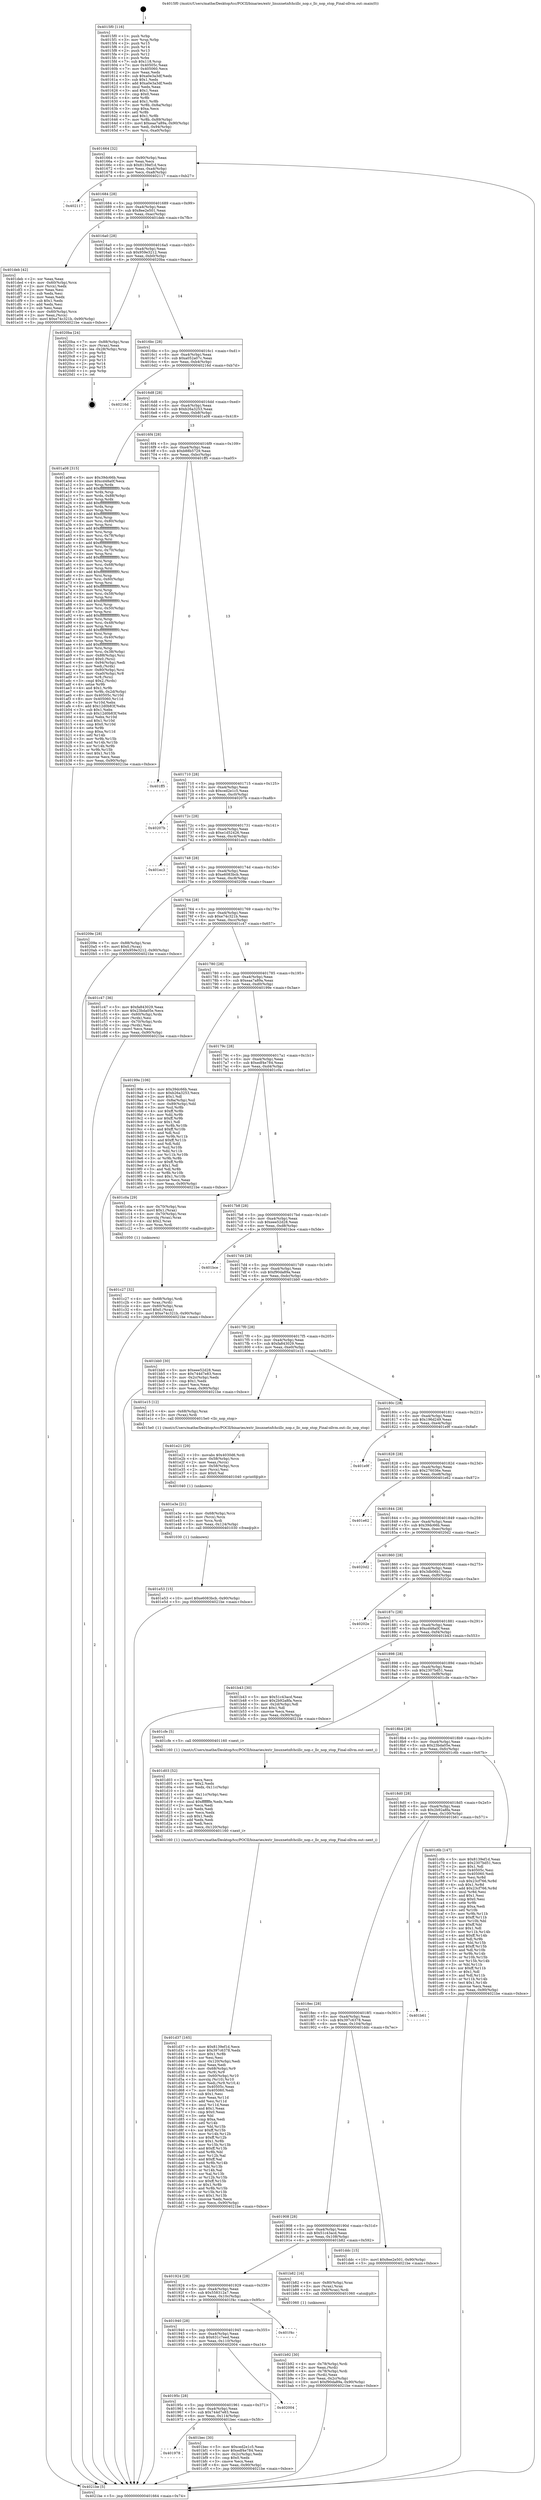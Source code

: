 digraph "0x4015f0" {
  label = "0x4015f0 (/mnt/c/Users/mathe/Desktop/tcc/POCII/binaries/extr_linuxnetnfchcillc_nop.c_llc_nop_stop_Final-ollvm.out::main(0))"
  labelloc = "t"
  node[shape=record]

  Entry [label="",width=0.3,height=0.3,shape=circle,fillcolor=black,style=filled]
  "0x401664" [label="{
     0x401664 [32]\l
     | [instrs]\l
     &nbsp;&nbsp;0x401664 \<+6\>: mov -0x90(%rbp),%eax\l
     &nbsp;&nbsp;0x40166a \<+2\>: mov %eax,%ecx\l
     &nbsp;&nbsp;0x40166c \<+6\>: sub $0x8139ef1d,%ecx\l
     &nbsp;&nbsp;0x401672 \<+6\>: mov %eax,-0xa4(%rbp)\l
     &nbsp;&nbsp;0x401678 \<+6\>: mov %ecx,-0xa8(%rbp)\l
     &nbsp;&nbsp;0x40167e \<+6\>: je 0000000000402117 \<main+0xb27\>\l
  }"]
  "0x402117" [label="{
     0x402117\l
  }", style=dashed]
  "0x401684" [label="{
     0x401684 [28]\l
     | [instrs]\l
     &nbsp;&nbsp;0x401684 \<+5\>: jmp 0000000000401689 \<main+0x99\>\l
     &nbsp;&nbsp;0x401689 \<+6\>: mov -0xa4(%rbp),%eax\l
     &nbsp;&nbsp;0x40168f \<+5\>: sub $0x8ee2e501,%eax\l
     &nbsp;&nbsp;0x401694 \<+6\>: mov %eax,-0xac(%rbp)\l
     &nbsp;&nbsp;0x40169a \<+6\>: je 0000000000401deb \<main+0x7fb\>\l
  }"]
  Exit [label="",width=0.3,height=0.3,shape=circle,fillcolor=black,style=filled,peripheries=2]
  "0x401deb" [label="{
     0x401deb [42]\l
     | [instrs]\l
     &nbsp;&nbsp;0x401deb \<+2\>: xor %eax,%eax\l
     &nbsp;&nbsp;0x401ded \<+4\>: mov -0x60(%rbp),%rcx\l
     &nbsp;&nbsp;0x401df1 \<+2\>: mov (%rcx),%edx\l
     &nbsp;&nbsp;0x401df3 \<+2\>: mov %eax,%esi\l
     &nbsp;&nbsp;0x401df5 \<+2\>: sub %edx,%esi\l
     &nbsp;&nbsp;0x401df7 \<+2\>: mov %eax,%edx\l
     &nbsp;&nbsp;0x401df9 \<+3\>: sub $0x1,%edx\l
     &nbsp;&nbsp;0x401dfc \<+2\>: add %edx,%esi\l
     &nbsp;&nbsp;0x401dfe \<+2\>: sub %esi,%eax\l
     &nbsp;&nbsp;0x401e00 \<+4\>: mov -0x60(%rbp),%rcx\l
     &nbsp;&nbsp;0x401e04 \<+2\>: mov %eax,(%rcx)\l
     &nbsp;&nbsp;0x401e06 \<+10\>: movl $0xe74c321b,-0x90(%rbp)\l
     &nbsp;&nbsp;0x401e10 \<+5\>: jmp 00000000004021be \<main+0xbce\>\l
  }"]
  "0x4016a0" [label="{
     0x4016a0 [28]\l
     | [instrs]\l
     &nbsp;&nbsp;0x4016a0 \<+5\>: jmp 00000000004016a5 \<main+0xb5\>\l
     &nbsp;&nbsp;0x4016a5 \<+6\>: mov -0xa4(%rbp),%eax\l
     &nbsp;&nbsp;0x4016ab \<+5\>: sub $0x959e3212,%eax\l
     &nbsp;&nbsp;0x4016b0 \<+6\>: mov %eax,-0xb0(%rbp)\l
     &nbsp;&nbsp;0x4016b6 \<+6\>: je 00000000004020ba \<main+0xaca\>\l
  }"]
  "0x401e53" [label="{
     0x401e53 [15]\l
     | [instrs]\l
     &nbsp;&nbsp;0x401e53 \<+10\>: movl $0xe6083bcb,-0x90(%rbp)\l
     &nbsp;&nbsp;0x401e5d \<+5\>: jmp 00000000004021be \<main+0xbce\>\l
  }"]
  "0x4020ba" [label="{
     0x4020ba [24]\l
     | [instrs]\l
     &nbsp;&nbsp;0x4020ba \<+7\>: mov -0x88(%rbp),%rax\l
     &nbsp;&nbsp;0x4020c1 \<+2\>: mov (%rax),%eax\l
     &nbsp;&nbsp;0x4020c3 \<+4\>: lea -0x28(%rbp),%rsp\l
     &nbsp;&nbsp;0x4020c7 \<+1\>: pop %rbx\l
     &nbsp;&nbsp;0x4020c8 \<+2\>: pop %r12\l
     &nbsp;&nbsp;0x4020ca \<+2\>: pop %r13\l
     &nbsp;&nbsp;0x4020cc \<+2\>: pop %r14\l
     &nbsp;&nbsp;0x4020ce \<+2\>: pop %r15\l
     &nbsp;&nbsp;0x4020d0 \<+1\>: pop %rbp\l
     &nbsp;&nbsp;0x4020d1 \<+1\>: ret\l
  }"]
  "0x4016bc" [label="{
     0x4016bc [28]\l
     | [instrs]\l
     &nbsp;&nbsp;0x4016bc \<+5\>: jmp 00000000004016c1 \<main+0xd1\>\l
     &nbsp;&nbsp;0x4016c1 \<+6\>: mov -0xa4(%rbp),%eax\l
     &nbsp;&nbsp;0x4016c7 \<+5\>: sub $0xa052a07c,%eax\l
     &nbsp;&nbsp;0x4016cc \<+6\>: mov %eax,-0xb4(%rbp)\l
     &nbsp;&nbsp;0x4016d2 \<+6\>: je 000000000040216d \<main+0xb7d\>\l
  }"]
  "0x401e3e" [label="{
     0x401e3e [21]\l
     | [instrs]\l
     &nbsp;&nbsp;0x401e3e \<+4\>: mov -0x68(%rbp),%rcx\l
     &nbsp;&nbsp;0x401e42 \<+3\>: mov (%rcx),%rcx\l
     &nbsp;&nbsp;0x401e45 \<+3\>: mov %rcx,%rdi\l
     &nbsp;&nbsp;0x401e48 \<+6\>: mov %eax,-0x124(%rbp)\l
     &nbsp;&nbsp;0x401e4e \<+5\>: call 0000000000401030 \<free@plt\>\l
     | [calls]\l
     &nbsp;&nbsp;0x401030 \{1\} (unknown)\l
  }"]
  "0x40216d" [label="{
     0x40216d\l
  }", style=dashed]
  "0x4016d8" [label="{
     0x4016d8 [28]\l
     | [instrs]\l
     &nbsp;&nbsp;0x4016d8 \<+5\>: jmp 00000000004016dd \<main+0xed\>\l
     &nbsp;&nbsp;0x4016dd \<+6\>: mov -0xa4(%rbp),%eax\l
     &nbsp;&nbsp;0x4016e3 \<+5\>: sub $0xb26a3253,%eax\l
     &nbsp;&nbsp;0x4016e8 \<+6\>: mov %eax,-0xb8(%rbp)\l
     &nbsp;&nbsp;0x4016ee \<+6\>: je 0000000000401a08 \<main+0x418\>\l
  }"]
  "0x401e21" [label="{
     0x401e21 [29]\l
     | [instrs]\l
     &nbsp;&nbsp;0x401e21 \<+10\>: movabs $0x4030d6,%rdi\l
     &nbsp;&nbsp;0x401e2b \<+4\>: mov -0x58(%rbp),%rcx\l
     &nbsp;&nbsp;0x401e2f \<+2\>: mov %eax,(%rcx)\l
     &nbsp;&nbsp;0x401e31 \<+4\>: mov -0x58(%rbp),%rcx\l
     &nbsp;&nbsp;0x401e35 \<+2\>: mov (%rcx),%esi\l
     &nbsp;&nbsp;0x401e37 \<+2\>: mov $0x0,%al\l
     &nbsp;&nbsp;0x401e39 \<+5\>: call 0000000000401040 \<printf@plt\>\l
     | [calls]\l
     &nbsp;&nbsp;0x401040 \{1\} (unknown)\l
  }"]
  "0x401a08" [label="{
     0x401a08 [315]\l
     | [instrs]\l
     &nbsp;&nbsp;0x401a08 \<+5\>: mov $0x39dc66b,%eax\l
     &nbsp;&nbsp;0x401a0d \<+5\>: mov $0xcd48a0f,%ecx\l
     &nbsp;&nbsp;0x401a12 \<+3\>: mov %rsp,%rdx\l
     &nbsp;&nbsp;0x401a15 \<+4\>: add $0xfffffffffffffff0,%rdx\l
     &nbsp;&nbsp;0x401a19 \<+3\>: mov %rdx,%rsp\l
     &nbsp;&nbsp;0x401a1c \<+7\>: mov %rdx,-0x88(%rbp)\l
     &nbsp;&nbsp;0x401a23 \<+3\>: mov %rsp,%rdx\l
     &nbsp;&nbsp;0x401a26 \<+4\>: add $0xfffffffffffffff0,%rdx\l
     &nbsp;&nbsp;0x401a2a \<+3\>: mov %rdx,%rsp\l
     &nbsp;&nbsp;0x401a2d \<+3\>: mov %rsp,%rsi\l
     &nbsp;&nbsp;0x401a30 \<+4\>: add $0xfffffffffffffff0,%rsi\l
     &nbsp;&nbsp;0x401a34 \<+3\>: mov %rsi,%rsp\l
     &nbsp;&nbsp;0x401a37 \<+4\>: mov %rsi,-0x80(%rbp)\l
     &nbsp;&nbsp;0x401a3b \<+3\>: mov %rsp,%rsi\l
     &nbsp;&nbsp;0x401a3e \<+4\>: add $0xfffffffffffffff0,%rsi\l
     &nbsp;&nbsp;0x401a42 \<+3\>: mov %rsi,%rsp\l
     &nbsp;&nbsp;0x401a45 \<+4\>: mov %rsi,-0x78(%rbp)\l
     &nbsp;&nbsp;0x401a49 \<+3\>: mov %rsp,%rsi\l
     &nbsp;&nbsp;0x401a4c \<+4\>: add $0xfffffffffffffff0,%rsi\l
     &nbsp;&nbsp;0x401a50 \<+3\>: mov %rsi,%rsp\l
     &nbsp;&nbsp;0x401a53 \<+4\>: mov %rsi,-0x70(%rbp)\l
     &nbsp;&nbsp;0x401a57 \<+3\>: mov %rsp,%rsi\l
     &nbsp;&nbsp;0x401a5a \<+4\>: add $0xfffffffffffffff0,%rsi\l
     &nbsp;&nbsp;0x401a5e \<+3\>: mov %rsi,%rsp\l
     &nbsp;&nbsp;0x401a61 \<+4\>: mov %rsi,-0x68(%rbp)\l
     &nbsp;&nbsp;0x401a65 \<+3\>: mov %rsp,%rsi\l
     &nbsp;&nbsp;0x401a68 \<+4\>: add $0xfffffffffffffff0,%rsi\l
     &nbsp;&nbsp;0x401a6c \<+3\>: mov %rsi,%rsp\l
     &nbsp;&nbsp;0x401a6f \<+4\>: mov %rsi,-0x60(%rbp)\l
     &nbsp;&nbsp;0x401a73 \<+3\>: mov %rsp,%rsi\l
     &nbsp;&nbsp;0x401a76 \<+4\>: add $0xfffffffffffffff0,%rsi\l
     &nbsp;&nbsp;0x401a7a \<+3\>: mov %rsi,%rsp\l
     &nbsp;&nbsp;0x401a7d \<+4\>: mov %rsi,-0x58(%rbp)\l
     &nbsp;&nbsp;0x401a81 \<+3\>: mov %rsp,%rsi\l
     &nbsp;&nbsp;0x401a84 \<+4\>: add $0xfffffffffffffff0,%rsi\l
     &nbsp;&nbsp;0x401a88 \<+3\>: mov %rsi,%rsp\l
     &nbsp;&nbsp;0x401a8b \<+4\>: mov %rsi,-0x50(%rbp)\l
     &nbsp;&nbsp;0x401a8f \<+3\>: mov %rsp,%rsi\l
     &nbsp;&nbsp;0x401a92 \<+4\>: add $0xfffffffffffffff0,%rsi\l
     &nbsp;&nbsp;0x401a96 \<+3\>: mov %rsi,%rsp\l
     &nbsp;&nbsp;0x401a99 \<+4\>: mov %rsi,-0x48(%rbp)\l
     &nbsp;&nbsp;0x401a9d \<+3\>: mov %rsp,%rsi\l
     &nbsp;&nbsp;0x401aa0 \<+4\>: add $0xfffffffffffffff0,%rsi\l
     &nbsp;&nbsp;0x401aa4 \<+3\>: mov %rsi,%rsp\l
     &nbsp;&nbsp;0x401aa7 \<+4\>: mov %rsi,-0x40(%rbp)\l
     &nbsp;&nbsp;0x401aab \<+3\>: mov %rsp,%rsi\l
     &nbsp;&nbsp;0x401aae \<+4\>: add $0xfffffffffffffff0,%rsi\l
     &nbsp;&nbsp;0x401ab2 \<+3\>: mov %rsi,%rsp\l
     &nbsp;&nbsp;0x401ab5 \<+4\>: mov %rsi,-0x38(%rbp)\l
     &nbsp;&nbsp;0x401ab9 \<+7\>: mov -0x88(%rbp),%rsi\l
     &nbsp;&nbsp;0x401ac0 \<+6\>: movl $0x0,(%rsi)\l
     &nbsp;&nbsp;0x401ac6 \<+6\>: mov -0x94(%rbp),%edi\l
     &nbsp;&nbsp;0x401acc \<+2\>: mov %edi,(%rdx)\l
     &nbsp;&nbsp;0x401ace \<+4\>: mov -0x80(%rbp),%rsi\l
     &nbsp;&nbsp;0x401ad2 \<+7\>: mov -0xa0(%rbp),%r8\l
     &nbsp;&nbsp;0x401ad9 \<+3\>: mov %r8,(%rsi)\l
     &nbsp;&nbsp;0x401adc \<+3\>: cmpl $0x2,(%rdx)\l
     &nbsp;&nbsp;0x401adf \<+4\>: setne %r9b\l
     &nbsp;&nbsp;0x401ae3 \<+4\>: and $0x1,%r9b\l
     &nbsp;&nbsp;0x401ae7 \<+4\>: mov %r9b,-0x2d(%rbp)\l
     &nbsp;&nbsp;0x401aeb \<+8\>: mov 0x40505c,%r10d\l
     &nbsp;&nbsp;0x401af3 \<+8\>: mov 0x405060,%r11d\l
     &nbsp;&nbsp;0x401afb \<+3\>: mov %r10d,%ebx\l
     &nbsp;&nbsp;0x401afe \<+6\>: add $0x12d0b83f,%ebx\l
     &nbsp;&nbsp;0x401b04 \<+3\>: sub $0x1,%ebx\l
     &nbsp;&nbsp;0x401b07 \<+6\>: sub $0x12d0b83f,%ebx\l
     &nbsp;&nbsp;0x401b0d \<+4\>: imul %ebx,%r10d\l
     &nbsp;&nbsp;0x401b11 \<+4\>: and $0x1,%r10d\l
     &nbsp;&nbsp;0x401b15 \<+4\>: cmp $0x0,%r10d\l
     &nbsp;&nbsp;0x401b19 \<+4\>: sete %r9b\l
     &nbsp;&nbsp;0x401b1d \<+4\>: cmp $0xa,%r11d\l
     &nbsp;&nbsp;0x401b21 \<+4\>: setl %r14b\l
     &nbsp;&nbsp;0x401b25 \<+3\>: mov %r9b,%r15b\l
     &nbsp;&nbsp;0x401b28 \<+3\>: and %r14b,%r15b\l
     &nbsp;&nbsp;0x401b2b \<+3\>: xor %r14b,%r9b\l
     &nbsp;&nbsp;0x401b2e \<+3\>: or %r9b,%r15b\l
     &nbsp;&nbsp;0x401b31 \<+4\>: test $0x1,%r15b\l
     &nbsp;&nbsp;0x401b35 \<+3\>: cmovne %ecx,%eax\l
     &nbsp;&nbsp;0x401b38 \<+6\>: mov %eax,-0x90(%rbp)\l
     &nbsp;&nbsp;0x401b3e \<+5\>: jmp 00000000004021be \<main+0xbce\>\l
  }"]
  "0x4016f4" [label="{
     0x4016f4 [28]\l
     | [instrs]\l
     &nbsp;&nbsp;0x4016f4 \<+5\>: jmp 00000000004016f9 \<main+0x109\>\l
     &nbsp;&nbsp;0x4016f9 \<+6\>: mov -0xa4(%rbp),%eax\l
     &nbsp;&nbsp;0x4016ff \<+5\>: sub $0xb88b5729,%eax\l
     &nbsp;&nbsp;0x401704 \<+6\>: mov %eax,-0xbc(%rbp)\l
     &nbsp;&nbsp;0x40170a \<+6\>: je 0000000000401ff5 \<main+0xa05\>\l
  }"]
  "0x401d37" [label="{
     0x401d37 [165]\l
     | [instrs]\l
     &nbsp;&nbsp;0x401d37 \<+5\>: mov $0x8139ef1d,%ecx\l
     &nbsp;&nbsp;0x401d3c \<+5\>: mov $0x397c6378,%edx\l
     &nbsp;&nbsp;0x401d41 \<+3\>: mov $0x1,%r8b\l
     &nbsp;&nbsp;0x401d44 \<+2\>: xor %esi,%esi\l
     &nbsp;&nbsp;0x401d46 \<+6\>: mov -0x120(%rbp),%edi\l
     &nbsp;&nbsp;0x401d4c \<+3\>: imul %eax,%edi\l
     &nbsp;&nbsp;0x401d4f \<+4\>: mov -0x68(%rbp),%r9\l
     &nbsp;&nbsp;0x401d53 \<+3\>: mov (%r9),%r9\l
     &nbsp;&nbsp;0x401d56 \<+4\>: mov -0x60(%rbp),%r10\l
     &nbsp;&nbsp;0x401d5a \<+3\>: movslq (%r10),%r10\l
     &nbsp;&nbsp;0x401d5d \<+4\>: mov %edi,(%r9,%r10,4)\l
     &nbsp;&nbsp;0x401d61 \<+7\>: mov 0x40505c,%eax\l
     &nbsp;&nbsp;0x401d68 \<+7\>: mov 0x405060,%edi\l
     &nbsp;&nbsp;0x401d6f \<+3\>: sub $0x1,%esi\l
     &nbsp;&nbsp;0x401d72 \<+3\>: mov %eax,%r11d\l
     &nbsp;&nbsp;0x401d75 \<+3\>: add %esi,%r11d\l
     &nbsp;&nbsp;0x401d78 \<+4\>: imul %r11d,%eax\l
     &nbsp;&nbsp;0x401d7c \<+3\>: and $0x1,%eax\l
     &nbsp;&nbsp;0x401d7f \<+3\>: cmp $0x0,%eax\l
     &nbsp;&nbsp;0x401d82 \<+3\>: sete %bl\l
     &nbsp;&nbsp;0x401d85 \<+3\>: cmp $0xa,%edi\l
     &nbsp;&nbsp;0x401d88 \<+4\>: setl %r14b\l
     &nbsp;&nbsp;0x401d8c \<+3\>: mov %bl,%r15b\l
     &nbsp;&nbsp;0x401d8f \<+4\>: xor $0xff,%r15b\l
     &nbsp;&nbsp;0x401d93 \<+3\>: mov %r14b,%r12b\l
     &nbsp;&nbsp;0x401d96 \<+4\>: xor $0xff,%r12b\l
     &nbsp;&nbsp;0x401d9a \<+4\>: xor $0x1,%r8b\l
     &nbsp;&nbsp;0x401d9e \<+3\>: mov %r15b,%r13b\l
     &nbsp;&nbsp;0x401da1 \<+4\>: and $0xff,%r13b\l
     &nbsp;&nbsp;0x401da5 \<+3\>: and %r8b,%bl\l
     &nbsp;&nbsp;0x401da8 \<+3\>: mov %r12b,%al\l
     &nbsp;&nbsp;0x401dab \<+2\>: and $0xff,%al\l
     &nbsp;&nbsp;0x401dad \<+3\>: and %r8b,%r14b\l
     &nbsp;&nbsp;0x401db0 \<+3\>: or %bl,%r13b\l
     &nbsp;&nbsp;0x401db3 \<+3\>: or %r14b,%al\l
     &nbsp;&nbsp;0x401db6 \<+3\>: xor %al,%r13b\l
     &nbsp;&nbsp;0x401db9 \<+3\>: or %r12b,%r15b\l
     &nbsp;&nbsp;0x401dbc \<+4\>: xor $0xff,%r15b\l
     &nbsp;&nbsp;0x401dc0 \<+4\>: or $0x1,%r8b\l
     &nbsp;&nbsp;0x401dc4 \<+3\>: and %r8b,%r15b\l
     &nbsp;&nbsp;0x401dc7 \<+3\>: or %r15b,%r13b\l
     &nbsp;&nbsp;0x401dca \<+4\>: test $0x1,%r13b\l
     &nbsp;&nbsp;0x401dce \<+3\>: cmovne %edx,%ecx\l
     &nbsp;&nbsp;0x401dd1 \<+6\>: mov %ecx,-0x90(%rbp)\l
     &nbsp;&nbsp;0x401dd7 \<+5\>: jmp 00000000004021be \<main+0xbce\>\l
  }"]
  "0x401ff5" [label="{
     0x401ff5\l
  }", style=dashed]
  "0x401710" [label="{
     0x401710 [28]\l
     | [instrs]\l
     &nbsp;&nbsp;0x401710 \<+5\>: jmp 0000000000401715 \<main+0x125\>\l
     &nbsp;&nbsp;0x401715 \<+6\>: mov -0xa4(%rbp),%eax\l
     &nbsp;&nbsp;0x40171b \<+5\>: sub $0xced2e1c5,%eax\l
     &nbsp;&nbsp;0x401720 \<+6\>: mov %eax,-0xc0(%rbp)\l
     &nbsp;&nbsp;0x401726 \<+6\>: je 000000000040207b \<main+0xa8b\>\l
  }"]
  "0x401d03" [label="{
     0x401d03 [52]\l
     | [instrs]\l
     &nbsp;&nbsp;0x401d03 \<+2\>: xor %ecx,%ecx\l
     &nbsp;&nbsp;0x401d05 \<+5\>: mov $0x2,%edx\l
     &nbsp;&nbsp;0x401d0a \<+6\>: mov %edx,-0x11c(%rbp)\l
     &nbsp;&nbsp;0x401d10 \<+1\>: cltd\l
     &nbsp;&nbsp;0x401d11 \<+6\>: mov -0x11c(%rbp),%esi\l
     &nbsp;&nbsp;0x401d17 \<+2\>: idiv %esi\l
     &nbsp;&nbsp;0x401d19 \<+6\>: imul $0xfffffffe,%edx,%edx\l
     &nbsp;&nbsp;0x401d1f \<+2\>: mov %ecx,%edi\l
     &nbsp;&nbsp;0x401d21 \<+2\>: sub %edx,%edi\l
     &nbsp;&nbsp;0x401d23 \<+2\>: mov %ecx,%edx\l
     &nbsp;&nbsp;0x401d25 \<+3\>: sub $0x1,%edx\l
     &nbsp;&nbsp;0x401d28 \<+2\>: add %edx,%edi\l
     &nbsp;&nbsp;0x401d2a \<+2\>: sub %edi,%ecx\l
     &nbsp;&nbsp;0x401d2c \<+6\>: mov %ecx,-0x120(%rbp)\l
     &nbsp;&nbsp;0x401d32 \<+5\>: call 0000000000401160 \<next_i\>\l
     | [calls]\l
     &nbsp;&nbsp;0x401160 \{1\} (/mnt/c/Users/mathe/Desktop/tcc/POCII/binaries/extr_linuxnetnfchcillc_nop.c_llc_nop_stop_Final-ollvm.out::next_i)\l
  }"]
  "0x40207b" [label="{
     0x40207b\l
  }", style=dashed]
  "0x40172c" [label="{
     0x40172c [28]\l
     | [instrs]\l
     &nbsp;&nbsp;0x40172c \<+5\>: jmp 0000000000401731 \<main+0x141\>\l
     &nbsp;&nbsp;0x401731 \<+6\>: mov -0xa4(%rbp),%eax\l
     &nbsp;&nbsp;0x401737 \<+5\>: sub $0xe1d52426,%eax\l
     &nbsp;&nbsp;0x40173c \<+6\>: mov %eax,-0xc4(%rbp)\l
     &nbsp;&nbsp;0x401742 \<+6\>: je 0000000000401ec3 \<main+0x8d3\>\l
  }"]
  "0x401c27" [label="{
     0x401c27 [32]\l
     | [instrs]\l
     &nbsp;&nbsp;0x401c27 \<+4\>: mov -0x68(%rbp),%rdi\l
     &nbsp;&nbsp;0x401c2b \<+3\>: mov %rax,(%rdi)\l
     &nbsp;&nbsp;0x401c2e \<+4\>: mov -0x60(%rbp),%rax\l
     &nbsp;&nbsp;0x401c32 \<+6\>: movl $0x0,(%rax)\l
     &nbsp;&nbsp;0x401c38 \<+10\>: movl $0xe74c321b,-0x90(%rbp)\l
     &nbsp;&nbsp;0x401c42 \<+5\>: jmp 00000000004021be \<main+0xbce\>\l
  }"]
  "0x401ec3" [label="{
     0x401ec3\l
  }", style=dashed]
  "0x401748" [label="{
     0x401748 [28]\l
     | [instrs]\l
     &nbsp;&nbsp;0x401748 \<+5\>: jmp 000000000040174d \<main+0x15d\>\l
     &nbsp;&nbsp;0x40174d \<+6\>: mov -0xa4(%rbp),%eax\l
     &nbsp;&nbsp;0x401753 \<+5\>: sub $0xe6083bcb,%eax\l
     &nbsp;&nbsp;0x401758 \<+6\>: mov %eax,-0xc8(%rbp)\l
     &nbsp;&nbsp;0x40175e \<+6\>: je 000000000040209e \<main+0xaae\>\l
  }"]
  "0x401978" [label="{
     0x401978\l
  }", style=dashed]
  "0x40209e" [label="{
     0x40209e [28]\l
     | [instrs]\l
     &nbsp;&nbsp;0x40209e \<+7\>: mov -0x88(%rbp),%rax\l
     &nbsp;&nbsp;0x4020a5 \<+6\>: movl $0x0,(%rax)\l
     &nbsp;&nbsp;0x4020ab \<+10\>: movl $0x959e3212,-0x90(%rbp)\l
     &nbsp;&nbsp;0x4020b5 \<+5\>: jmp 00000000004021be \<main+0xbce\>\l
  }"]
  "0x401764" [label="{
     0x401764 [28]\l
     | [instrs]\l
     &nbsp;&nbsp;0x401764 \<+5\>: jmp 0000000000401769 \<main+0x179\>\l
     &nbsp;&nbsp;0x401769 \<+6\>: mov -0xa4(%rbp),%eax\l
     &nbsp;&nbsp;0x40176f \<+5\>: sub $0xe74c321b,%eax\l
     &nbsp;&nbsp;0x401774 \<+6\>: mov %eax,-0xcc(%rbp)\l
     &nbsp;&nbsp;0x40177a \<+6\>: je 0000000000401c47 \<main+0x657\>\l
  }"]
  "0x401bec" [label="{
     0x401bec [30]\l
     | [instrs]\l
     &nbsp;&nbsp;0x401bec \<+5\>: mov $0xced2e1c5,%eax\l
     &nbsp;&nbsp;0x401bf1 \<+5\>: mov $0xedf4e784,%ecx\l
     &nbsp;&nbsp;0x401bf6 \<+3\>: mov -0x2c(%rbp),%edx\l
     &nbsp;&nbsp;0x401bf9 \<+3\>: cmp $0x0,%edx\l
     &nbsp;&nbsp;0x401bfc \<+3\>: cmove %ecx,%eax\l
     &nbsp;&nbsp;0x401bff \<+6\>: mov %eax,-0x90(%rbp)\l
     &nbsp;&nbsp;0x401c05 \<+5\>: jmp 00000000004021be \<main+0xbce\>\l
  }"]
  "0x401c47" [label="{
     0x401c47 [36]\l
     | [instrs]\l
     &nbsp;&nbsp;0x401c47 \<+5\>: mov $0xfa843029,%eax\l
     &nbsp;&nbsp;0x401c4c \<+5\>: mov $0x23bda05e,%ecx\l
     &nbsp;&nbsp;0x401c51 \<+4\>: mov -0x60(%rbp),%rdx\l
     &nbsp;&nbsp;0x401c55 \<+2\>: mov (%rdx),%esi\l
     &nbsp;&nbsp;0x401c57 \<+4\>: mov -0x70(%rbp),%rdx\l
     &nbsp;&nbsp;0x401c5b \<+2\>: cmp (%rdx),%esi\l
     &nbsp;&nbsp;0x401c5d \<+3\>: cmovl %ecx,%eax\l
     &nbsp;&nbsp;0x401c60 \<+6\>: mov %eax,-0x90(%rbp)\l
     &nbsp;&nbsp;0x401c66 \<+5\>: jmp 00000000004021be \<main+0xbce\>\l
  }"]
  "0x401780" [label="{
     0x401780 [28]\l
     | [instrs]\l
     &nbsp;&nbsp;0x401780 \<+5\>: jmp 0000000000401785 \<main+0x195\>\l
     &nbsp;&nbsp;0x401785 \<+6\>: mov -0xa4(%rbp),%eax\l
     &nbsp;&nbsp;0x40178b \<+5\>: sub $0xeaa7a89a,%eax\l
     &nbsp;&nbsp;0x401790 \<+6\>: mov %eax,-0xd0(%rbp)\l
     &nbsp;&nbsp;0x401796 \<+6\>: je 000000000040199e \<main+0x3ae\>\l
  }"]
  "0x40195c" [label="{
     0x40195c [28]\l
     | [instrs]\l
     &nbsp;&nbsp;0x40195c \<+5\>: jmp 0000000000401961 \<main+0x371\>\l
     &nbsp;&nbsp;0x401961 \<+6\>: mov -0xa4(%rbp),%eax\l
     &nbsp;&nbsp;0x401967 \<+5\>: sub $0x744d7e83,%eax\l
     &nbsp;&nbsp;0x40196c \<+6\>: mov %eax,-0x114(%rbp)\l
     &nbsp;&nbsp;0x401972 \<+6\>: je 0000000000401bec \<main+0x5fc\>\l
  }"]
  "0x40199e" [label="{
     0x40199e [106]\l
     | [instrs]\l
     &nbsp;&nbsp;0x40199e \<+5\>: mov $0x39dc66b,%eax\l
     &nbsp;&nbsp;0x4019a3 \<+5\>: mov $0xb26a3253,%ecx\l
     &nbsp;&nbsp;0x4019a8 \<+2\>: mov $0x1,%dl\l
     &nbsp;&nbsp;0x4019aa \<+7\>: mov -0x8a(%rbp),%sil\l
     &nbsp;&nbsp;0x4019b1 \<+7\>: mov -0x89(%rbp),%dil\l
     &nbsp;&nbsp;0x4019b8 \<+3\>: mov %sil,%r8b\l
     &nbsp;&nbsp;0x4019bb \<+4\>: xor $0xff,%r8b\l
     &nbsp;&nbsp;0x4019bf \<+3\>: mov %dil,%r9b\l
     &nbsp;&nbsp;0x4019c2 \<+4\>: xor $0xff,%r9b\l
     &nbsp;&nbsp;0x4019c6 \<+3\>: xor $0x1,%dl\l
     &nbsp;&nbsp;0x4019c9 \<+3\>: mov %r8b,%r10b\l
     &nbsp;&nbsp;0x4019cc \<+4\>: and $0xff,%r10b\l
     &nbsp;&nbsp;0x4019d0 \<+3\>: and %dl,%sil\l
     &nbsp;&nbsp;0x4019d3 \<+3\>: mov %r9b,%r11b\l
     &nbsp;&nbsp;0x4019d6 \<+4\>: and $0xff,%r11b\l
     &nbsp;&nbsp;0x4019da \<+3\>: and %dl,%dil\l
     &nbsp;&nbsp;0x4019dd \<+3\>: or %sil,%r10b\l
     &nbsp;&nbsp;0x4019e0 \<+3\>: or %dil,%r11b\l
     &nbsp;&nbsp;0x4019e3 \<+3\>: xor %r11b,%r10b\l
     &nbsp;&nbsp;0x4019e6 \<+3\>: or %r9b,%r8b\l
     &nbsp;&nbsp;0x4019e9 \<+4\>: xor $0xff,%r8b\l
     &nbsp;&nbsp;0x4019ed \<+3\>: or $0x1,%dl\l
     &nbsp;&nbsp;0x4019f0 \<+3\>: and %dl,%r8b\l
     &nbsp;&nbsp;0x4019f3 \<+3\>: or %r8b,%r10b\l
     &nbsp;&nbsp;0x4019f6 \<+4\>: test $0x1,%r10b\l
     &nbsp;&nbsp;0x4019fa \<+3\>: cmovne %ecx,%eax\l
     &nbsp;&nbsp;0x4019fd \<+6\>: mov %eax,-0x90(%rbp)\l
     &nbsp;&nbsp;0x401a03 \<+5\>: jmp 00000000004021be \<main+0xbce\>\l
  }"]
  "0x40179c" [label="{
     0x40179c [28]\l
     | [instrs]\l
     &nbsp;&nbsp;0x40179c \<+5\>: jmp 00000000004017a1 \<main+0x1b1\>\l
     &nbsp;&nbsp;0x4017a1 \<+6\>: mov -0xa4(%rbp),%eax\l
     &nbsp;&nbsp;0x4017a7 \<+5\>: sub $0xedf4e784,%eax\l
     &nbsp;&nbsp;0x4017ac \<+6\>: mov %eax,-0xd4(%rbp)\l
     &nbsp;&nbsp;0x4017b2 \<+6\>: je 0000000000401c0a \<main+0x61a\>\l
  }"]
  "0x4021be" [label="{
     0x4021be [5]\l
     | [instrs]\l
     &nbsp;&nbsp;0x4021be \<+5\>: jmp 0000000000401664 \<main+0x74\>\l
  }"]
  "0x4015f0" [label="{
     0x4015f0 [116]\l
     | [instrs]\l
     &nbsp;&nbsp;0x4015f0 \<+1\>: push %rbp\l
     &nbsp;&nbsp;0x4015f1 \<+3\>: mov %rsp,%rbp\l
     &nbsp;&nbsp;0x4015f4 \<+2\>: push %r15\l
     &nbsp;&nbsp;0x4015f6 \<+2\>: push %r14\l
     &nbsp;&nbsp;0x4015f8 \<+2\>: push %r13\l
     &nbsp;&nbsp;0x4015fa \<+2\>: push %r12\l
     &nbsp;&nbsp;0x4015fc \<+1\>: push %rbx\l
     &nbsp;&nbsp;0x4015fd \<+7\>: sub $0x118,%rsp\l
     &nbsp;&nbsp;0x401604 \<+7\>: mov 0x40505c,%eax\l
     &nbsp;&nbsp;0x40160b \<+7\>: mov 0x405060,%ecx\l
     &nbsp;&nbsp;0x401612 \<+2\>: mov %eax,%edx\l
     &nbsp;&nbsp;0x401614 \<+6\>: sub $0xa0e3a3df,%edx\l
     &nbsp;&nbsp;0x40161a \<+3\>: sub $0x1,%edx\l
     &nbsp;&nbsp;0x40161d \<+6\>: add $0xa0e3a3df,%edx\l
     &nbsp;&nbsp;0x401623 \<+3\>: imul %edx,%eax\l
     &nbsp;&nbsp;0x401626 \<+3\>: and $0x1,%eax\l
     &nbsp;&nbsp;0x401629 \<+3\>: cmp $0x0,%eax\l
     &nbsp;&nbsp;0x40162c \<+4\>: sete %r8b\l
     &nbsp;&nbsp;0x401630 \<+4\>: and $0x1,%r8b\l
     &nbsp;&nbsp;0x401634 \<+7\>: mov %r8b,-0x8a(%rbp)\l
     &nbsp;&nbsp;0x40163b \<+3\>: cmp $0xa,%ecx\l
     &nbsp;&nbsp;0x40163e \<+4\>: setl %r8b\l
     &nbsp;&nbsp;0x401642 \<+4\>: and $0x1,%r8b\l
     &nbsp;&nbsp;0x401646 \<+7\>: mov %r8b,-0x89(%rbp)\l
     &nbsp;&nbsp;0x40164d \<+10\>: movl $0xeaa7a89a,-0x90(%rbp)\l
     &nbsp;&nbsp;0x401657 \<+6\>: mov %edi,-0x94(%rbp)\l
     &nbsp;&nbsp;0x40165d \<+7\>: mov %rsi,-0xa0(%rbp)\l
  }"]
  "0x402004" [label="{
     0x402004\l
  }", style=dashed]
  "0x401940" [label="{
     0x401940 [28]\l
     | [instrs]\l
     &nbsp;&nbsp;0x401940 \<+5\>: jmp 0000000000401945 \<main+0x355\>\l
     &nbsp;&nbsp;0x401945 \<+6\>: mov -0xa4(%rbp),%eax\l
     &nbsp;&nbsp;0x40194b \<+5\>: sub $0x631c7eed,%eax\l
     &nbsp;&nbsp;0x401950 \<+6\>: mov %eax,-0x110(%rbp)\l
     &nbsp;&nbsp;0x401956 \<+6\>: je 0000000000402004 \<main+0xa14\>\l
  }"]
  "0x401c0a" [label="{
     0x401c0a [29]\l
     | [instrs]\l
     &nbsp;&nbsp;0x401c0a \<+4\>: mov -0x70(%rbp),%rax\l
     &nbsp;&nbsp;0x401c0e \<+6\>: movl $0x1,(%rax)\l
     &nbsp;&nbsp;0x401c14 \<+4\>: mov -0x70(%rbp),%rax\l
     &nbsp;&nbsp;0x401c18 \<+3\>: movslq (%rax),%rax\l
     &nbsp;&nbsp;0x401c1b \<+4\>: shl $0x2,%rax\l
     &nbsp;&nbsp;0x401c1f \<+3\>: mov %rax,%rdi\l
     &nbsp;&nbsp;0x401c22 \<+5\>: call 0000000000401050 \<malloc@plt\>\l
     | [calls]\l
     &nbsp;&nbsp;0x401050 \{1\} (unknown)\l
  }"]
  "0x4017b8" [label="{
     0x4017b8 [28]\l
     | [instrs]\l
     &nbsp;&nbsp;0x4017b8 \<+5\>: jmp 00000000004017bd \<main+0x1cd\>\l
     &nbsp;&nbsp;0x4017bd \<+6\>: mov -0xa4(%rbp),%eax\l
     &nbsp;&nbsp;0x4017c3 \<+5\>: sub $0xeee52d28,%eax\l
     &nbsp;&nbsp;0x4017c8 \<+6\>: mov %eax,-0xd8(%rbp)\l
     &nbsp;&nbsp;0x4017ce \<+6\>: je 0000000000401bce \<main+0x5de\>\l
  }"]
  "0x401f4c" [label="{
     0x401f4c\l
  }", style=dashed]
  "0x401bce" [label="{
     0x401bce\l
  }", style=dashed]
  "0x4017d4" [label="{
     0x4017d4 [28]\l
     | [instrs]\l
     &nbsp;&nbsp;0x4017d4 \<+5\>: jmp 00000000004017d9 \<main+0x1e9\>\l
     &nbsp;&nbsp;0x4017d9 \<+6\>: mov -0xa4(%rbp),%eax\l
     &nbsp;&nbsp;0x4017df \<+5\>: sub $0xf90da89a,%eax\l
     &nbsp;&nbsp;0x4017e4 \<+6\>: mov %eax,-0xdc(%rbp)\l
     &nbsp;&nbsp;0x4017ea \<+6\>: je 0000000000401bb0 \<main+0x5c0\>\l
  }"]
  "0x401b92" [label="{
     0x401b92 [30]\l
     | [instrs]\l
     &nbsp;&nbsp;0x401b92 \<+4\>: mov -0x78(%rbp),%rdi\l
     &nbsp;&nbsp;0x401b96 \<+2\>: mov %eax,(%rdi)\l
     &nbsp;&nbsp;0x401b98 \<+4\>: mov -0x78(%rbp),%rdi\l
     &nbsp;&nbsp;0x401b9c \<+2\>: mov (%rdi),%eax\l
     &nbsp;&nbsp;0x401b9e \<+3\>: mov %eax,-0x2c(%rbp)\l
     &nbsp;&nbsp;0x401ba1 \<+10\>: movl $0xf90da89a,-0x90(%rbp)\l
     &nbsp;&nbsp;0x401bab \<+5\>: jmp 00000000004021be \<main+0xbce\>\l
  }"]
  "0x401bb0" [label="{
     0x401bb0 [30]\l
     | [instrs]\l
     &nbsp;&nbsp;0x401bb0 \<+5\>: mov $0xeee52d28,%eax\l
     &nbsp;&nbsp;0x401bb5 \<+5\>: mov $0x744d7e83,%ecx\l
     &nbsp;&nbsp;0x401bba \<+3\>: mov -0x2c(%rbp),%edx\l
     &nbsp;&nbsp;0x401bbd \<+3\>: cmp $0x1,%edx\l
     &nbsp;&nbsp;0x401bc0 \<+3\>: cmovl %ecx,%eax\l
     &nbsp;&nbsp;0x401bc3 \<+6\>: mov %eax,-0x90(%rbp)\l
     &nbsp;&nbsp;0x401bc9 \<+5\>: jmp 00000000004021be \<main+0xbce\>\l
  }"]
  "0x4017f0" [label="{
     0x4017f0 [28]\l
     | [instrs]\l
     &nbsp;&nbsp;0x4017f0 \<+5\>: jmp 00000000004017f5 \<main+0x205\>\l
     &nbsp;&nbsp;0x4017f5 \<+6\>: mov -0xa4(%rbp),%eax\l
     &nbsp;&nbsp;0x4017fb \<+5\>: sub $0xfa843029,%eax\l
     &nbsp;&nbsp;0x401800 \<+6\>: mov %eax,-0xe0(%rbp)\l
     &nbsp;&nbsp;0x401806 \<+6\>: je 0000000000401e15 \<main+0x825\>\l
  }"]
  "0x401924" [label="{
     0x401924 [28]\l
     | [instrs]\l
     &nbsp;&nbsp;0x401924 \<+5\>: jmp 0000000000401929 \<main+0x339\>\l
     &nbsp;&nbsp;0x401929 \<+6\>: mov -0xa4(%rbp),%eax\l
     &nbsp;&nbsp;0x40192f \<+5\>: sub $0x558312a7,%eax\l
     &nbsp;&nbsp;0x401934 \<+6\>: mov %eax,-0x10c(%rbp)\l
     &nbsp;&nbsp;0x40193a \<+6\>: je 0000000000401f4c \<main+0x95c\>\l
  }"]
  "0x401e15" [label="{
     0x401e15 [12]\l
     | [instrs]\l
     &nbsp;&nbsp;0x401e15 \<+4\>: mov -0x68(%rbp),%rax\l
     &nbsp;&nbsp;0x401e19 \<+3\>: mov (%rax),%rdi\l
     &nbsp;&nbsp;0x401e1c \<+5\>: call 00000000004015e0 \<llc_nop_stop\>\l
     | [calls]\l
     &nbsp;&nbsp;0x4015e0 \{1\} (/mnt/c/Users/mathe/Desktop/tcc/POCII/binaries/extr_linuxnetnfchcillc_nop.c_llc_nop_stop_Final-ollvm.out::llc_nop_stop)\l
  }"]
  "0x40180c" [label="{
     0x40180c [28]\l
     | [instrs]\l
     &nbsp;&nbsp;0x40180c \<+5\>: jmp 0000000000401811 \<main+0x221\>\l
     &nbsp;&nbsp;0x401811 \<+6\>: mov -0xa4(%rbp),%eax\l
     &nbsp;&nbsp;0x401817 \<+5\>: sub $0x196d249,%eax\l
     &nbsp;&nbsp;0x40181c \<+6\>: mov %eax,-0xe4(%rbp)\l
     &nbsp;&nbsp;0x401822 \<+6\>: je 0000000000401e9f \<main+0x8af\>\l
  }"]
  "0x401b82" [label="{
     0x401b82 [16]\l
     | [instrs]\l
     &nbsp;&nbsp;0x401b82 \<+4\>: mov -0x80(%rbp),%rax\l
     &nbsp;&nbsp;0x401b86 \<+3\>: mov (%rax),%rax\l
     &nbsp;&nbsp;0x401b89 \<+4\>: mov 0x8(%rax),%rdi\l
     &nbsp;&nbsp;0x401b8d \<+5\>: call 0000000000401060 \<atoi@plt\>\l
     | [calls]\l
     &nbsp;&nbsp;0x401060 \{1\} (unknown)\l
  }"]
  "0x401e9f" [label="{
     0x401e9f\l
  }", style=dashed]
  "0x401828" [label="{
     0x401828 [28]\l
     | [instrs]\l
     &nbsp;&nbsp;0x401828 \<+5\>: jmp 000000000040182d \<main+0x23d\>\l
     &nbsp;&nbsp;0x40182d \<+6\>: mov -0xa4(%rbp),%eax\l
     &nbsp;&nbsp;0x401833 \<+5\>: sub $0x276036e,%eax\l
     &nbsp;&nbsp;0x401838 \<+6\>: mov %eax,-0xe8(%rbp)\l
     &nbsp;&nbsp;0x40183e \<+6\>: je 0000000000401e62 \<main+0x872\>\l
  }"]
  "0x401908" [label="{
     0x401908 [28]\l
     | [instrs]\l
     &nbsp;&nbsp;0x401908 \<+5\>: jmp 000000000040190d \<main+0x31d\>\l
     &nbsp;&nbsp;0x40190d \<+6\>: mov -0xa4(%rbp),%eax\l
     &nbsp;&nbsp;0x401913 \<+5\>: sub $0x51c43acd,%eax\l
     &nbsp;&nbsp;0x401918 \<+6\>: mov %eax,-0x108(%rbp)\l
     &nbsp;&nbsp;0x40191e \<+6\>: je 0000000000401b82 \<main+0x592\>\l
  }"]
  "0x401e62" [label="{
     0x401e62\l
  }", style=dashed]
  "0x401844" [label="{
     0x401844 [28]\l
     | [instrs]\l
     &nbsp;&nbsp;0x401844 \<+5\>: jmp 0000000000401849 \<main+0x259\>\l
     &nbsp;&nbsp;0x401849 \<+6\>: mov -0xa4(%rbp),%eax\l
     &nbsp;&nbsp;0x40184f \<+5\>: sub $0x39dc66b,%eax\l
     &nbsp;&nbsp;0x401854 \<+6\>: mov %eax,-0xec(%rbp)\l
     &nbsp;&nbsp;0x40185a \<+6\>: je 00000000004020d2 \<main+0xae2\>\l
  }"]
  "0x401ddc" [label="{
     0x401ddc [15]\l
     | [instrs]\l
     &nbsp;&nbsp;0x401ddc \<+10\>: movl $0x8ee2e501,-0x90(%rbp)\l
     &nbsp;&nbsp;0x401de6 \<+5\>: jmp 00000000004021be \<main+0xbce\>\l
  }"]
  "0x4020d2" [label="{
     0x4020d2\l
  }", style=dashed]
  "0x401860" [label="{
     0x401860 [28]\l
     | [instrs]\l
     &nbsp;&nbsp;0x401860 \<+5\>: jmp 0000000000401865 \<main+0x275\>\l
     &nbsp;&nbsp;0x401865 \<+6\>: mov -0xa4(%rbp),%eax\l
     &nbsp;&nbsp;0x40186b \<+5\>: sub $0x3db06b1,%eax\l
     &nbsp;&nbsp;0x401870 \<+6\>: mov %eax,-0xf0(%rbp)\l
     &nbsp;&nbsp;0x401876 \<+6\>: je 000000000040202e \<main+0xa3e\>\l
  }"]
  "0x4018ec" [label="{
     0x4018ec [28]\l
     | [instrs]\l
     &nbsp;&nbsp;0x4018ec \<+5\>: jmp 00000000004018f1 \<main+0x301\>\l
     &nbsp;&nbsp;0x4018f1 \<+6\>: mov -0xa4(%rbp),%eax\l
     &nbsp;&nbsp;0x4018f7 \<+5\>: sub $0x397c6378,%eax\l
     &nbsp;&nbsp;0x4018fc \<+6\>: mov %eax,-0x104(%rbp)\l
     &nbsp;&nbsp;0x401902 \<+6\>: je 0000000000401ddc \<main+0x7ec\>\l
  }"]
  "0x40202e" [label="{
     0x40202e\l
  }", style=dashed]
  "0x40187c" [label="{
     0x40187c [28]\l
     | [instrs]\l
     &nbsp;&nbsp;0x40187c \<+5\>: jmp 0000000000401881 \<main+0x291\>\l
     &nbsp;&nbsp;0x401881 \<+6\>: mov -0xa4(%rbp),%eax\l
     &nbsp;&nbsp;0x401887 \<+5\>: sub $0xcd48a0f,%eax\l
     &nbsp;&nbsp;0x40188c \<+6\>: mov %eax,-0xf4(%rbp)\l
     &nbsp;&nbsp;0x401892 \<+6\>: je 0000000000401b43 \<main+0x553\>\l
  }"]
  "0x401b61" [label="{
     0x401b61\l
  }", style=dashed]
  "0x401b43" [label="{
     0x401b43 [30]\l
     | [instrs]\l
     &nbsp;&nbsp;0x401b43 \<+5\>: mov $0x51c43acd,%eax\l
     &nbsp;&nbsp;0x401b48 \<+5\>: mov $0x2b92a8fa,%ecx\l
     &nbsp;&nbsp;0x401b4d \<+3\>: mov -0x2d(%rbp),%dl\l
     &nbsp;&nbsp;0x401b50 \<+3\>: test $0x1,%dl\l
     &nbsp;&nbsp;0x401b53 \<+3\>: cmovne %ecx,%eax\l
     &nbsp;&nbsp;0x401b56 \<+6\>: mov %eax,-0x90(%rbp)\l
     &nbsp;&nbsp;0x401b5c \<+5\>: jmp 00000000004021be \<main+0xbce\>\l
  }"]
  "0x401898" [label="{
     0x401898 [28]\l
     | [instrs]\l
     &nbsp;&nbsp;0x401898 \<+5\>: jmp 000000000040189d \<main+0x2ad\>\l
     &nbsp;&nbsp;0x40189d \<+6\>: mov -0xa4(%rbp),%eax\l
     &nbsp;&nbsp;0x4018a3 \<+5\>: sub $0x2307bd51,%eax\l
     &nbsp;&nbsp;0x4018a8 \<+6\>: mov %eax,-0xf8(%rbp)\l
     &nbsp;&nbsp;0x4018ae \<+6\>: je 0000000000401cfe \<main+0x70e\>\l
  }"]
  "0x4018d0" [label="{
     0x4018d0 [28]\l
     | [instrs]\l
     &nbsp;&nbsp;0x4018d0 \<+5\>: jmp 00000000004018d5 \<main+0x2e5\>\l
     &nbsp;&nbsp;0x4018d5 \<+6\>: mov -0xa4(%rbp),%eax\l
     &nbsp;&nbsp;0x4018db \<+5\>: sub $0x2b92a8fa,%eax\l
     &nbsp;&nbsp;0x4018e0 \<+6\>: mov %eax,-0x100(%rbp)\l
     &nbsp;&nbsp;0x4018e6 \<+6\>: je 0000000000401b61 \<main+0x571\>\l
  }"]
  "0x401cfe" [label="{
     0x401cfe [5]\l
     | [instrs]\l
     &nbsp;&nbsp;0x401cfe \<+5\>: call 0000000000401160 \<next_i\>\l
     | [calls]\l
     &nbsp;&nbsp;0x401160 \{1\} (/mnt/c/Users/mathe/Desktop/tcc/POCII/binaries/extr_linuxnetnfchcillc_nop.c_llc_nop_stop_Final-ollvm.out::next_i)\l
  }"]
  "0x4018b4" [label="{
     0x4018b4 [28]\l
     | [instrs]\l
     &nbsp;&nbsp;0x4018b4 \<+5\>: jmp 00000000004018b9 \<main+0x2c9\>\l
     &nbsp;&nbsp;0x4018b9 \<+6\>: mov -0xa4(%rbp),%eax\l
     &nbsp;&nbsp;0x4018bf \<+5\>: sub $0x23bda05e,%eax\l
     &nbsp;&nbsp;0x4018c4 \<+6\>: mov %eax,-0xfc(%rbp)\l
     &nbsp;&nbsp;0x4018ca \<+6\>: je 0000000000401c6b \<main+0x67b\>\l
  }"]
  "0x401c6b" [label="{
     0x401c6b [147]\l
     | [instrs]\l
     &nbsp;&nbsp;0x401c6b \<+5\>: mov $0x8139ef1d,%eax\l
     &nbsp;&nbsp;0x401c70 \<+5\>: mov $0x2307bd51,%ecx\l
     &nbsp;&nbsp;0x401c75 \<+2\>: mov $0x1,%dl\l
     &nbsp;&nbsp;0x401c77 \<+7\>: mov 0x40505c,%esi\l
     &nbsp;&nbsp;0x401c7e \<+7\>: mov 0x405060,%edi\l
     &nbsp;&nbsp;0x401c85 \<+3\>: mov %esi,%r8d\l
     &nbsp;&nbsp;0x401c88 \<+7\>: sub $0x23cf766,%r8d\l
     &nbsp;&nbsp;0x401c8f \<+4\>: sub $0x1,%r8d\l
     &nbsp;&nbsp;0x401c93 \<+7\>: add $0x23cf766,%r8d\l
     &nbsp;&nbsp;0x401c9a \<+4\>: imul %r8d,%esi\l
     &nbsp;&nbsp;0x401c9e \<+3\>: and $0x1,%esi\l
     &nbsp;&nbsp;0x401ca1 \<+3\>: cmp $0x0,%esi\l
     &nbsp;&nbsp;0x401ca4 \<+4\>: sete %r9b\l
     &nbsp;&nbsp;0x401ca8 \<+3\>: cmp $0xa,%edi\l
     &nbsp;&nbsp;0x401cab \<+4\>: setl %r10b\l
     &nbsp;&nbsp;0x401caf \<+3\>: mov %r9b,%r11b\l
     &nbsp;&nbsp;0x401cb2 \<+4\>: xor $0xff,%r11b\l
     &nbsp;&nbsp;0x401cb6 \<+3\>: mov %r10b,%bl\l
     &nbsp;&nbsp;0x401cb9 \<+3\>: xor $0xff,%bl\l
     &nbsp;&nbsp;0x401cbc \<+3\>: xor $0x1,%dl\l
     &nbsp;&nbsp;0x401cbf \<+3\>: mov %r11b,%r14b\l
     &nbsp;&nbsp;0x401cc2 \<+4\>: and $0xff,%r14b\l
     &nbsp;&nbsp;0x401cc6 \<+3\>: and %dl,%r9b\l
     &nbsp;&nbsp;0x401cc9 \<+3\>: mov %bl,%r15b\l
     &nbsp;&nbsp;0x401ccc \<+4\>: and $0xff,%r15b\l
     &nbsp;&nbsp;0x401cd0 \<+3\>: and %dl,%r10b\l
     &nbsp;&nbsp;0x401cd3 \<+3\>: or %r9b,%r14b\l
     &nbsp;&nbsp;0x401cd6 \<+3\>: or %r10b,%r15b\l
     &nbsp;&nbsp;0x401cd9 \<+3\>: xor %r15b,%r14b\l
     &nbsp;&nbsp;0x401cdc \<+3\>: or %bl,%r11b\l
     &nbsp;&nbsp;0x401cdf \<+4\>: xor $0xff,%r11b\l
     &nbsp;&nbsp;0x401ce3 \<+3\>: or $0x1,%dl\l
     &nbsp;&nbsp;0x401ce6 \<+3\>: and %dl,%r11b\l
     &nbsp;&nbsp;0x401ce9 \<+3\>: or %r11b,%r14b\l
     &nbsp;&nbsp;0x401cec \<+4\>: test $0x1,%r14b\l
     &nbsp;&nbsp;0x401cf0 \<+3\>: cmovne %ecx,%eax\l
     &nbsp;&nbsp;0x401cf3 \<+6\>: mov %eax,-0x90(%rbp)\l
     &nbsp;&nbsp;0x401cf9 \<+5\>: jmp 00000000004021be \<main+0xbce\>\l
  }"]
  Entry -> "0x4015f0" [label=" 1"]
  "0x401664" -> "0x402117" [label=" 0"]
  "0x401664" -> "0x401684" [label=" 16"]
  "0x4020ba" -> Exit [label=" 1"]
  "0x401684" -> "0x401deb" [label=" 1"]
  "0x401684" -> "0x4016a0" [label=" 15"]
  "0x40209e" -> "0x4021be" [label=" 1"]
  "0x4016a0" -> "0x4020ba" [label=" 1"]
  "0x4016a0" -> "0x4016bc" [label=" 14"]
  "0x401e53" -> "0x4021be" [label=" 1"]
  "0x4016bc" -> "0x40216d" [label=" 0"]
  "0x4016bc" -> "0x4016d8" [label=" 14"]
  "0x401e3e" -> "0x401e53" [label=" 1"]
  "0x4016d8" -> "0x401a08" [label=" 1"]
  "0x4016d8" -> "0x4016f4" [label=" 13"]
  "0x401e21" -> "0x401e3e" [label=" 1"]
  "0x4016f4" -> "0x401ff5" [label=" 0"]
  "0x4016f4" -> "0x401710" [label=" 13"]
  "0x401e15" -> "0x401e21" [label=" 1"]
  "0x401710" -> "0x40207b" [label=" 0"]
  "0x401710" -> "0x40172c" [label=" 13"]
  "0x401deb" -> "0x4021be" [label=" 1"]
  "0x40172c" -> "0x401ec3" [label=" 0"]
  "0x40172c" -> "0x401748" [label=" 13"]
  "0x401ddc" -> "0x4021be" [label=" 1"]
  "0x401748" -> "0x40209e" [label=" 1"]
  "0x401748" -> "0x401764" [label=" 12"]
  "0x401d37" -> "0x4021be" [label=" 1"]
  "0x401764" -> "0x401c47" [label=" 2"]
  "0x401764" -> "0x401780" [label=" 10"]
  "0x401d03" -> "0x401d37" [label=" 1"]
  "0x401780" -> "0x40199e" [label=" 1"]
  "0x401780" -> "0x40179c" [label=" 9"]
  "0x40199e" -> "0x4021be" [label=" 1"]
  "0x4015f0" -> "0x401664" [label=" 1"]
  "0x4021be" -> "0x401664" [label=" 15"]
  "0x401c6b" -> "0x4021be" [label=" 1"]
  "0x401a08" -> "0x4021be" [label=" 1"]
  "0x401c47" -> "0x4021be" [label=" 2"]
  "0x40179c" -> "0x401c0a" [label=" 1"]
  "0x40179c" -> "0x4017b8" [label=" 8"]
  "0x401c0a" -> "0x401c27" [label=" 1"]
  "0x4017b8" -> "0x401bce" [label=" 0"]
  "0x4017b8" -> "0x4017d4" [label=" 8"]
  "0x401bec" -> "0x4021be" [label=" 1"]
  "0x4017d4" -> "0x401bb0" [label=" 1"]
  "0x4017d4" -> "0x4017f0" [label=" 7"]
  "0x40195c" -> "0x401bec" [label=" 1"]
  "0x4017f0" -> "0x401e15" [label=" 1"]
  "0x4017f0" -> "0x40180c" [label=" 6"]
  "0x401cfe" -> "0x401d03" [label=" 1"]
  "0x40180c" -> "0x401e9f" [label=" 0"]
  "0x40180c" -> "0x401828" [label=" 6"]
  "0x401940" -> "0x40195c" [label=" 1"]
  "0x401828" -> "0x401e62" [label=" 0"]
  "0x401828" -> "0x401844" [label=" 6"]
  "0x401c27" -> "0x4021be" [label=" 1"]
  "0x401844" -> "0x4020d2" [label=" 0"]
  "0x401844" -> "0x401860" [label=" 6"]
  "0x401924" -> "0x401940" [label=" 1"]
  "0x401860" -> "0x40202e" [label=" 0"]
  "0x401860" -> "0x40187c" [label=" 6"]
  "0x40195c" -> "0x401978" [label=" 0"]
  "0x40187c" -> "0x401b43" [label=" 1"]
  "0x40187c" -> "0x401898" [label=" 5"]
  "0x401b43" -> "0x4021be" [label=" 1"]
  "0x401bb0" -> "0x4021be" [label=" 1"]
  "0x401898" -> "0x401cfe" [label=" 1"]
  "0x401898" -> "0x4018b4" [label=" 4"]
  "0x401b82" -> "0x401b92" [label=" 1"]
  "0x4018b4" -> "0x401c6b" [label=" 1"]
  "0x4018b4" -> "0x4018d0" [label=" 3"]
  "0x401b92" -> "0x4021be" [label=" 1"]
  "0x4018d0" -> "0x401b61" [label=" 0"]
  "0x4018d0" -> "0x4018ec" [label=" 3"]
  "0x401924" -> "0x401f4c" [label=" 0"]
  "0x4018ec" -> "0x401ddc" [label=" 1"]
  "0x4018ec" -> "0x401908" [label=" 2"]
  "0x401940" -> "0x402004" [label=" 0"]
  "0x401908" -> "0x401b82" [label=" 1"]
  "0x401908" -> "0x401924" [label=" 1"]
}

